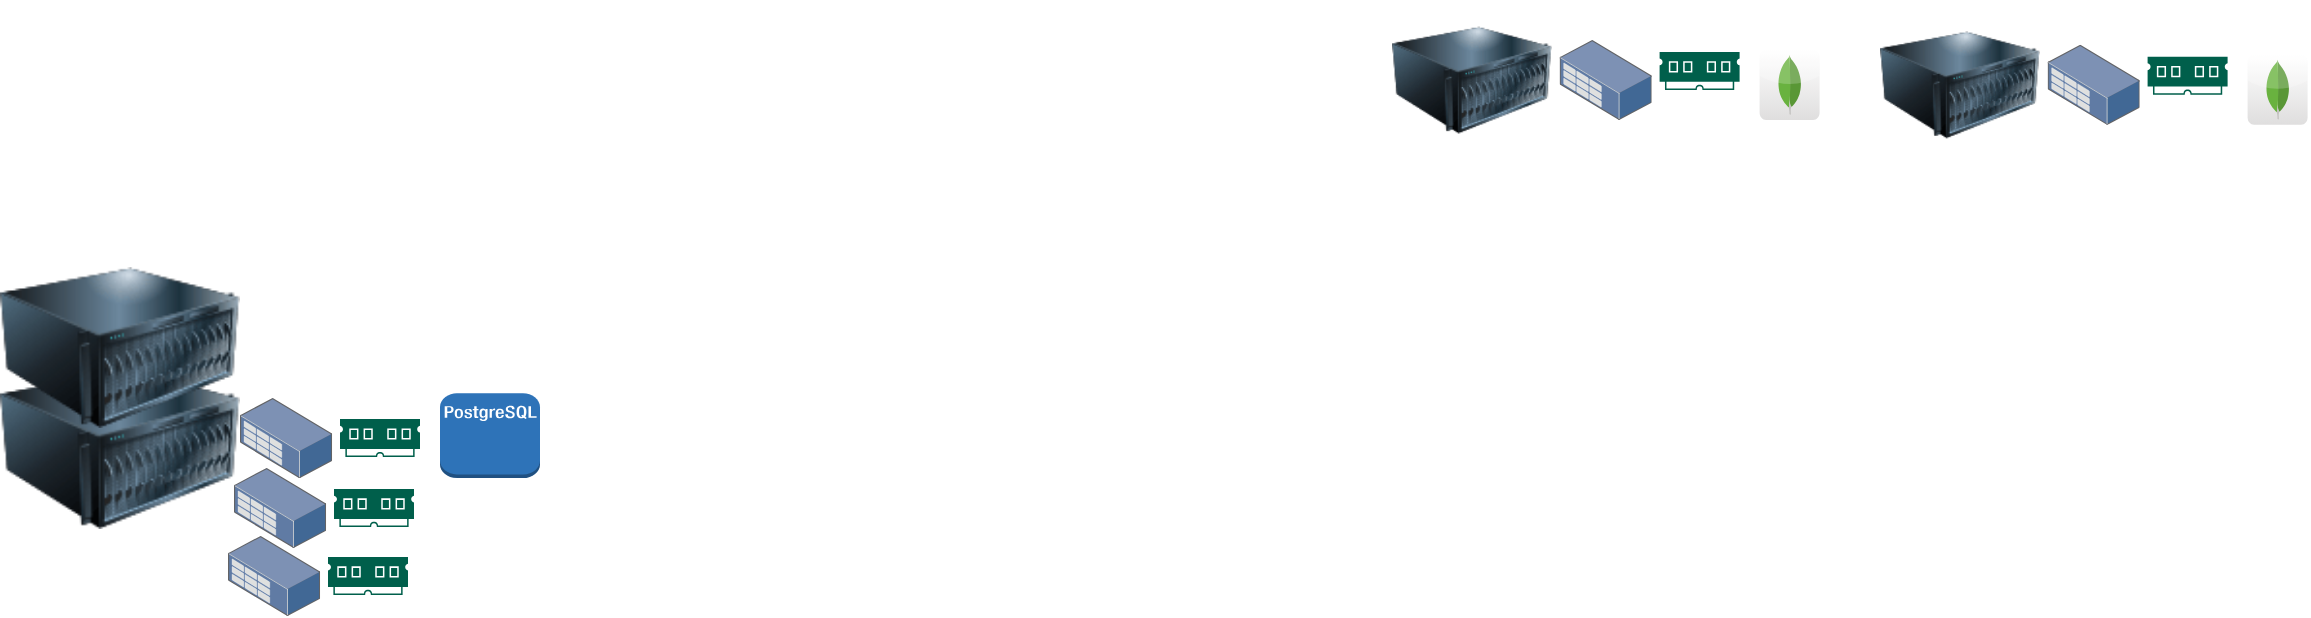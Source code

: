 <mxfile version="16.4.0" type="device"><diagram id="eC8FD5qd3uXHynmdcn_W" name="b1"><mxGraphModel dx="851" dy="395" grid="0" gridSize="10" guides="1" tooltips="1" connect="1" arrows="1" fold="1" page="1" pageScale="1" pageWidth="850" pageHeight="1100" math="0" shadow="0"><root><mxCell id="0"/><mxCell id="1" parent="0"/><mxCell id="3e3mqW0Po7sZ4EtgYnwk-1" value="" style="outlineConnect=0;dashed=0;verticalLabelPosition=bottom;verticalAlign=top;align=center;html=1;shape=mxgraph.aws3.postgre_sql_instance;fillColor=#2E73B8;gradientColor=none;" vertex="1" parent="1"><mxGeometry x="432" y="337.65" width="50" height="42.4" as="geometry"/></mxCell><mxCell id="3e3mqW0Po7sZ4EtgYnwk-2" value="" style="dashed=0;outlineConnect=0;html=1;align=center;labelPosition=center;verticalLabelPosition=bottom;verticalAlign=top;shape=mxgraph.webicons.mongodb;gradientColor=#DFDEDE" vertex="1" parent="1"><mxGeometry x="1091.8" y="165.8" width="30" height="35.2" as="geometry"/></mxCell><mxCell id="3e3mqW0Po7sZ4EtgYnwk-4" value="" style="sketch=0;pointerEvents=1;shadow=0;dashed=0;html=1;strokeColor=none;fillColor=#005F4B;labelPosition=center;verticalLabelPosition=bottom;verticalAlign=top;align=center;outlineConnect=0;shape=mxgraph.veeam2.ram;" vertex="1" parent="1"><mxGeometry x="382" y="350.55" width="40" height="19" as="geometry"/></mxCell><mxCell id="3e3mqW0Po7sZ4EtgYnwk-6" value="" style="points=[];aspect=fixed;html=1;align=center;shadow=0;dashed=0;image;image=img/lib/allied_telesis/storage/Datacenter_Server_Rack_Storage_Unit_Small.svg;" vertex="1" parent="1"><mxGeometry x="332" y="340.05" width="46.07" height="40" as="geometry"/></mxCell><mxCell id="3e3mqW0Po7sZ4EtgYnwk-8" value="" style="image;html=1;image=img/lib/clip_art/computers/Server_128x128.png" vertex="1" parent="1"><mxGeometry x="908" y="141" width="80" height="80" as="geometry"/></mxCell><mxCell id="3e3mqW0Po7sZ4EtgYnwk-9" value="" style="image;html=1;image=img/lib/clip_art/computers/Server_128x128.png" vertex="1" parent="1"><mxGeometry x="212" y="305" width="120" height="120.5" as="geometry"/></mxCell><mxCell id="3e3mqW0Po7sZ4EtgYnwk-10" value="" style="points=[];aspect=fixed;html=1;align=center;shadow=0;dashed=0;image;image=img/lib/allied_telesis/storage/Datacenter_Server_Rack_Storage_Unit_Small.svg;" vertex="1" parent="1"><mxGeometry x="991.8" y="161" width="46.07" height="40" as="geometry"/></mxCell><mxCell id="3e3mqW0Po7sZ4EtgYnwk-11" value="" style="sketch=0;pointerEvents=1;shadow=0;dashed=0;html=1;strokeColor=none;fillColor=#005F4B;labelPosition=center;verticalLabelPosition=bottom;verticalAlign=top;align=center;outlineConnect=0;shape=mxgraph.veeam2.ram;" vertex="1" parent="1"><mxGeometry x="1041.8" y="166.95" width="40" height="19" as="geometry"/></mxCell><mxCell id="3e3mqW0Po7sZ4EtgYnwk-12" value="" style="sketch=0;pointerEvents=1;shadow=0;dashed=0;html=1;strokeColor=none;fillColor=#005F4B;labelPosition=center;verticalLabelPosition=bottom;verticalAlign=top;align=center;outlineConnect=0;shape=mxgraph.veeam2.ram;" vertex="1" parent="1"><mxGeometry x="379" y="385.5" width="40" height="19" as="geometry"/></mxCell><mxCell id="3e3mqW0Po7sZ4EtgYnwk-13" value="" style="points=[];aspect=fixed;html=1;align=center;shadow=0;dashed=0;image;image=img/lib/allied_telesis/storage/Datacenter_Server_Rack_Storage_Unit_Small.svg;" vertex="1" parent="1"><mxGeometry x="329" y="375" width="46.07" height="40" as="geometry"/></mxCell><mxCell id="3e3mqW0Po7sZ4EtgYnwk-14" value="" style="sketch=0;pointerEvents=1;shadow=0;dashed=0;html=1;strokeColor=none;fillColor=#005F4B;labelPosition=center;verticalLabelPosition=bottom;verticalAlign=top;align=center;outlineConnect=0;shape=mxgraph.veeam2.ram;" vertex="1" parent="1"><mxGeometry x="376" y="419.5" width="40" height="19" as="geometry"/></mxCell><mxCell id="3e3mqW0Po7sZ4EtgYnwk-15" value="" style="points=[];aspect=fixed;html=1;align=center;shadow=0;dashed=0;image;image=img/lib/allied_telesis/storage/Datacenter_Server_Rack_Storage_Unit_Small.svg;" vertex="1" parent="1"><mxGeometry x="326" y="409" width="46.07" height="40" as="geometry"/></mxCell><mxCell id="3e3mqW0Po7sZ4EtgYnwk-16" value="" style="image;html=1;image=img/lib/clip_art/computers/Server_128x128.png" vertex="1" parent="1"><mxGeometry x="212" y="254.5" width="120" height="120.5" as="geometry"/></mxCell><mxCell id="3e3mqW0Po7sZ4EtgYnwk-17" value="" style="dashed=0;outlineConnect=0;html=1;align=center;labelPosition=center;verticalLabelPosition=bottom;verticalAlign=top;shape=mxgraph.webicons.mongodb;gradientColor=#DFDEDE" vertex="1" parent="1"><mxGeometry x="1335.8" y="168.2" width="30" height="35.2" as="geometry"/></mxCell><mxCell id="3e3mqW0Po7sZ4EtgYnwk-18" value="" style="image;html=1;image=img/lib/clip_art/computers/Server_128x128.png" vertex="1" parent="1"><mxGeometry x="1152" y="143.4" width="80" height="80" as="geometry"/></mxCell><mxCell id="3e3mqW0Po7sZ4EtgYnwk-19" value="" style="points=[];aspect=fixed;html=1;align=center;shadow=0;dashed=0;image;image=img/lib/allied_telesis/storage/Datacenter_Server_Rack_Storage_Unit_Small.svg;" vertex="1" parent="1"><mxGeometry x="1235.8" y="163.4" width="46.07" height="40" as="geometry"/></mxCell><mxCell id="3e3mqW0Po7sZ4EtgYnwk-20" value="" style="sketch=0;pointerEvents=1;shadow=0;dashed=0;html=1;strokeColor=none;fillColor=#005F4B;labelPosition=center;verticalLabelPosition=bottom;verticalAlign=top;align=center;outlineConnect=0;shape=mxgraph.veeam2.ram;" vertex="1" parent="1"><mxGeometry x="1285.8" y="169.35" width="40" height="19" as="geometry"/></mxCell></root></mxGraphModel></diagram></mxfile>